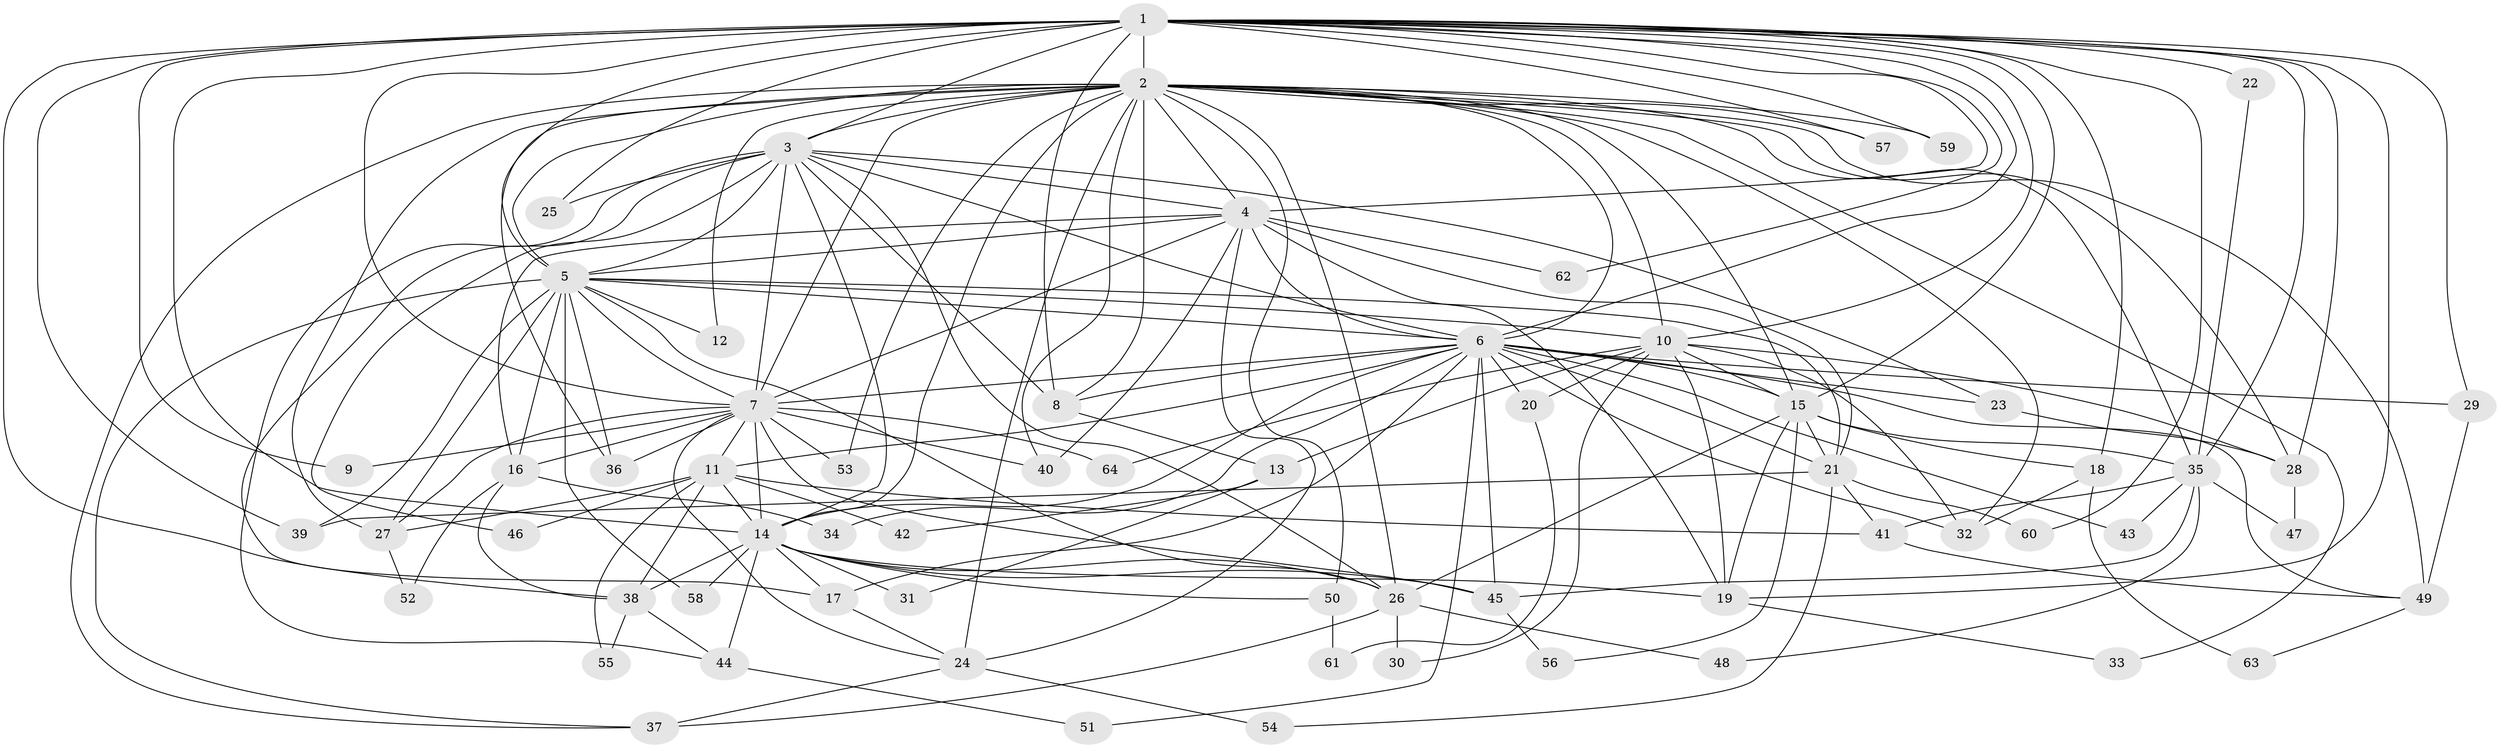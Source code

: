 // original degree distribution, {24: 0.0078125, 17: 0.0078125, 18: 0.0234375, 20: 0.0078125, 22: 0.0078125, 25: 0.0078125, 29: 0.0078125, 28: 0.0078125, 4: 0.1328125, 2: 0.53125, 10: 0.015625, 9: 0.0078125, 6: 0.0234375, 5: 0.0234375, 3: 0.1796875, 8: 0.0078125}
// Generated by graph-tools (version 1.1) at 2025/35/03/09/25 02:35:09]
// undirected, 64 vertices, 176 edges
graph export_dot {
graph [start="1"]
  node [color=gray90,style=filled];
  1;
  2;
  3;
  4;
  5;
  6;
  7;
  8;
  9;
  10;
  11;
  12;
  13;
  14;
  15;
  16;
  17;
  18;
  19;
  20;
  21;
  22;
  23;
  24;
  25;
  26;
  27;
  28;
  29;
  30;
  31;
  32;
  33;
  34;
  35;
  36;
  37;
  38;
  39;
  40;
  41;
  42;
  43;
  44;
  45;
  46;
  47;
  48;
  49;
  50;
  51;
  52;
  53;
  54;
  55;
  56;
  57;
  58;
  59;
  60;
  61;
  62;
  63;
  64;
  1 -- 2 [weight=4.0];
  1 -- 3 [weight=2.0];
  1 -- 4 [weight=2.0];
  1 -- 5 [weight=3.0];
  1 -- 6 [weight=2.0];
  1 -- 7 [weight=4.0];
  1 -- 8 [weight=1.0];
  1 -- 9 [weight=1.0];
  1 -- 10 [weight=1.0];
  1 -- 14 [weight=1.0];
  1 -- 15 [weight=1.0];
  1 -- 18 [weight=1.0];
  1 -- 19 [weight=1.0];
  1 -- 22 [weight=1.0];
  1 -- 25 [weight=2.0];
  1 -- 28 [weight=1.0];
  1 -- 29 [weight=1.0];
  1 -- 35 [weight=1.0];
  1 -- 38 [weight=1.0];
  1 -- 39 [weight=2.0];
  1 -- 57 [weight=1.0];
  1 -- 59 [weight=1.0];
  1 -- 60 [weight=1.0];
  1 -- 62 [weight=1.0];
  2 -- 3 [weight=2.0];
  2 -- 4 [weight=2.0];
  2 -- 5 [weight=3.0];
  2 -- 6 [weight=2.0];
  2 -- 7 [weight=4.0];
  2 -- 8 [weight=1.0];
  2 -- 10 [weight=1.0];
  2 -- 12 [weight=1.0];
  2 -- 14 [weight=1.0];
  2 -- 15 [weight=1.0];
  2 -- 24 [weight=1.0];
  2 -- 26 [weight=1.0];
  2 -- 27 [weight=2.0];
  2 -- 28 [weight=1.0];
  2 -- 32 [weight=5.0];
  2 -- 33 [weight=1.0];
  2 -- 35 [weight=1.0];
  2 -- 36 [weight=1.0];
  2 -- 37 [weight=1.0];
  2 -- 40 [weight=1.0];
  2 -- 49 [weight=1.0];
  2 -- 50 [weight=1.0];
  2 -- 53 [weight=1.0];
  2 -- 57 [weight=1.0];
  2 -- 59 [weight=1.0];
  3 -- 4 [weight=1.0];
  3 -- 5 [weight=1.0];
  3 -- 6 [weight=1.0];
  3 -- 7 [weight=3.0];
  3 -- 8 [weight=1.0];
  3 -- 14 [weight=1.0];
  3 -- 17 [weight=1.0];
  3 -- 23 [weight=1.0];
  3 -- 25 [weight=1.0];
  3 -- 26 [weight=1.0];
  3 -- 44 [weight=1.0];
  3 -- 46 [weight=1.0];
  4 -- 5 [weight=2.0];
  4 -- 6 [weight=1.0];
  4 -- 7 [weight=3.0];
  4 -- 16 [weight=1.0];
  4 -- 19 [weight=1.0];
  4 -- 21 [weight=5.0];
  4 -- 24 [weight=2.0];
  4 -- 40 [weight=1.0];
  4 -- 62 [weight=1.0];
  5 -- 6 [weight=1.0];
  5 -- 7 [weight=2.0];
  5 -- 10 [weight=1.0];
  5 -- 12 [weight=1.0];
  5 -- 16 [weight=2.0];
  5 -- 21 [weight=1.0];
  5 -- 26 [weight=1.0];
  5 -- 27 [weight=1.0];
  5 -- 36 [weight=1.0];
  5 -- 37 [weight=1.0];
  5 -- 39 [weight=1.0];
  5 -- 58 [weight=1.0];
  6 -- 7 [weight=3.0];
  6 -- 8 [weight=1.0];
  6 -- 11 [weight=1.0];
  6 -- 14 [weight=1.0];
  6 -- 15 [weight=1.0];
  6 -- 17 [weight=1.0];
  6 -- 20 [weight=1.0];
  6 -- 21 [weight=1.0];
  6 -- 23 [weight=1.0];
  6 -- 29 [weight=1.0];
  6 -- 32 [weight=1.0];
  6 -- 34 [weight=1.0];
  6 -- 43 [weight=1.0];
  6 -- 45 [weight=1.0];
  6 -- 49 [weight=1.0];
  6 -- 51 [weight=1.0];
  7 -- 9 [weight=1.0];
  7 -- 11 [weight=1.0];
  7 -- 14 [weight=10.0];
  7 -- 16 [weight=3.0];
  7 -- 24 [weight=1.0];
  7 -- 27 [weight=1.0];
  7 -- 36 [weight=1.0];
  7 -- 40 [weight=1.0];
  7 -- 45 [weight=2.0];
  7 -- 53 [weight=1.0];
  7 -- 64 [weight=1.0];
  8 -- 13 [weight=1.0];
  10 -- 13 [weight=1.0];
  10 -- 15 [weight=1.0];
  10 -- 19 [weight=1.0];
  10 -- 20 [weight=1.0];
  10 -- 28 [weight=1.0];
  10 -- 30 [weight=1.0];
  10 -- 32 [weight=1.0];
  10 -- 64 [weight=1.0];
  11 -- 14 [weight=1.0];
  11 -- 27 [weight=1.0];
  11 -- 38 [weight=1.0];
  11 -- 41 [weight=1.0];
  11 -- 42 [weight=1.0];
  11 -- 46 [weight=1.0];
  11 -- 55 [weight=1.0];
  13 -- 31 [weight=1.0];
  13 -- 42 [weight=1.0];
  14 -- 17 [weight=1.0];
  14 -- 19 [weight=1.0];
  14 -- 26 [weight=1.0];
  14 -- 31 [weight=1.0];
  14 -- 38 [weight=1.0];
  14 -- 44 [weight=1.0];
  14 -- 45 [weight=2.0];
  14 -- 50 [weight=1.0];
  14 -- 58 [weight=1.0];
  15 -- 18 [weight=1.0];
  15 -- 19 [weight=1.0];
  15 -- 21 [weight=1.0];
  15 -- 26 [weight=1.0];
  15 -- 35 [weight=1.0];
  15 -- 56 [weight=1.0];
  16 -- 34 [weight=1.0];
  16 -- 38 [weight=1.0];
  16 -- 52 [weight=1.0];
  17 -- 24 [weight=1.0];
  18 -- 32 [weight=1.0];
  18 -- 63 [weight=1.0];
  19 -- 33 [weight=1.0];
  20 -- 61 [weight=1.0];
  21 -- 39 [weight=1.0];
  21 -- 41 [weight=1.0];
  21 -- 54 [weight=1.0];
  21 -- 60 [weight=1.0];
  22 -- 35 [weight=1.0];
  23 -- 28 [weight=1.0];
  24 -- 37 [weight=1.0];
  24 -- 54 [weight=1.0];
  26 -- 30 [weight=1.0];
  26 -- 37 [weight=1.0];
  26 -- 48 [weight=1.0];
  27 -- 52 [weight=1.0];
  28 -- 47 [weight=1.0];
  29 -- 49 [weight=1.0];
  35 -- 41 [weight=1.0];
  35 -- 43 [weight=1.0];
  35 -- 45 [weight=1.0];
  35 -- 47 [weight=1.0];
  35 -- 48 [weight=1.0];
  38 -- 44 [weight=1.0];
  38 -- 55 [weight=1.0];
  41 -- 49 [weight=1.0];
  44 -- 51 [weight=1.0];
  45 -- 56 [weight=1.0];
  49 -- 63 [weight=1.0];
  50 -- 61 [weight=1.0];
}
